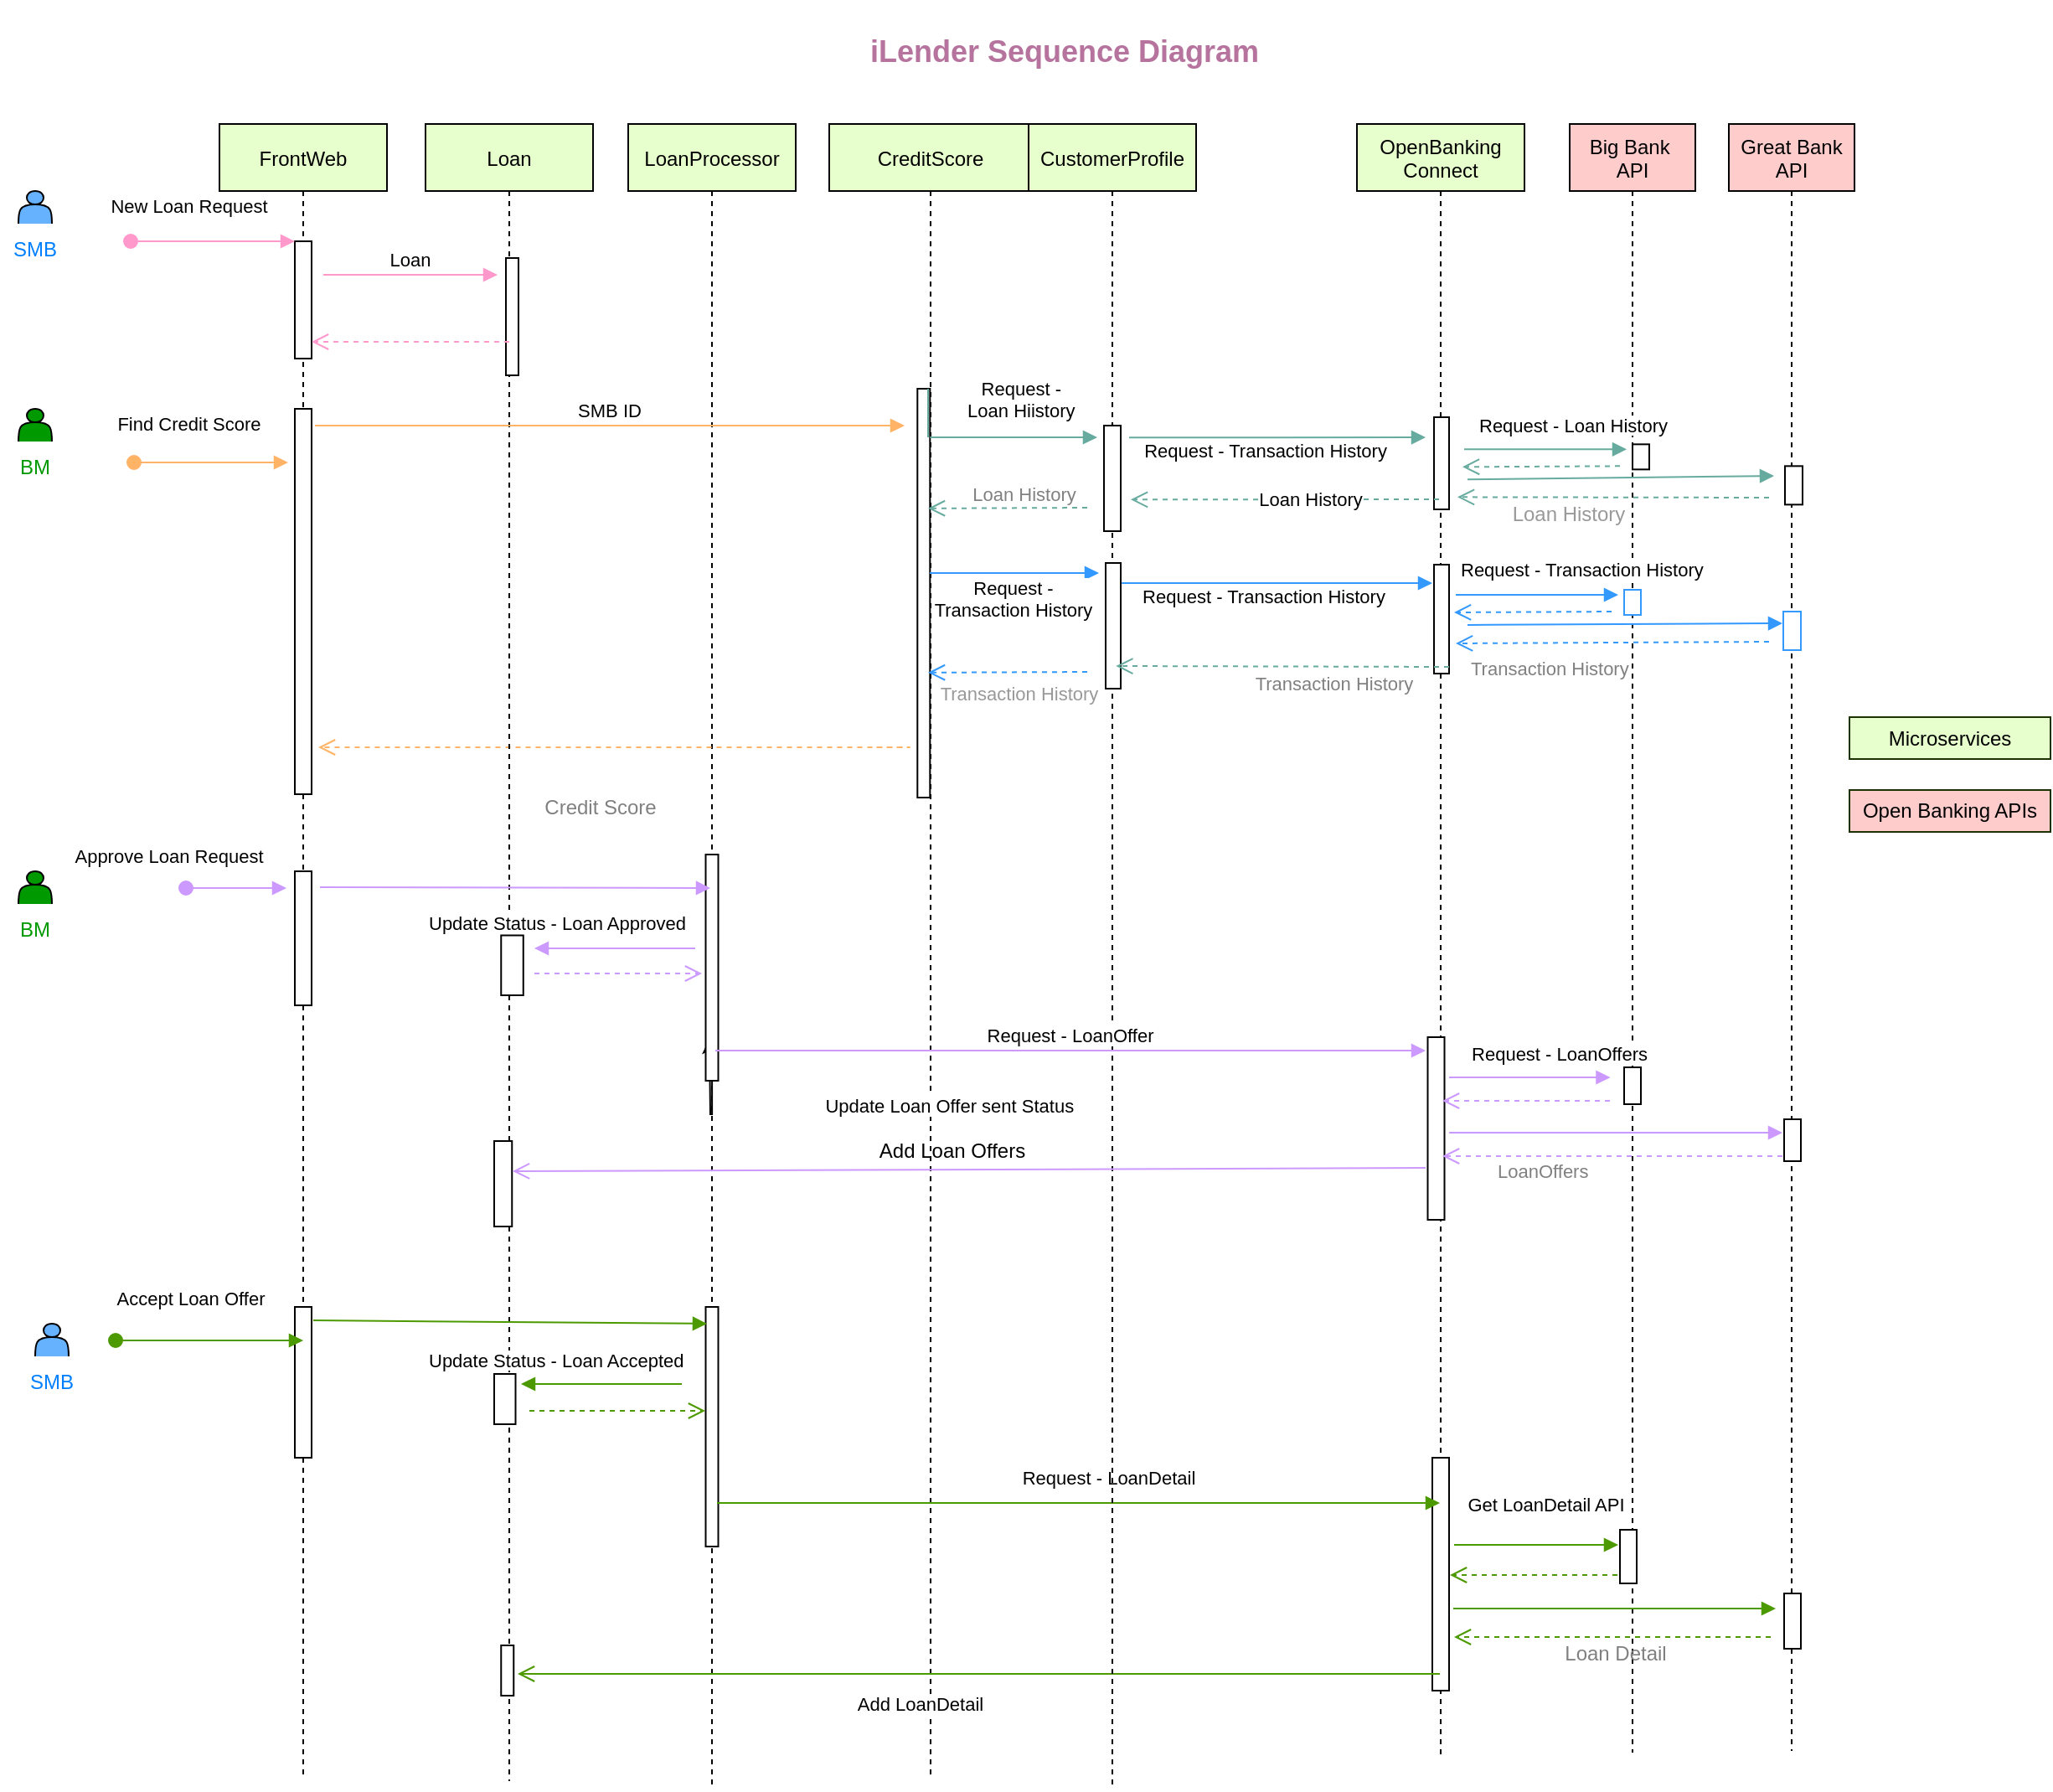 <mxfile version="16.6.2" type="device"><diagram id="kgpKYQtTHZ0yAKxKKP6v" name="Page-1"><mxGraphModel dx="1090" dy="481" grid="0" gridSize="10" guides="1" tooltips="1" connect="1" arrows="1" fold="1" page="1" pageScale="1" pageWidth="850" pageHeight="1100" math="0" shadow="0"><root><mxCell id="0"/><mxCell id="1" parent="0"/><mxCell id="3nuBFxr9cyL0pnOWT2aG-1" value="FrontWeb" style="shape=umlLifeline;perimeter=lifelinePerimeter;container=1;collapsible=0;recursiveResize=0;rounded=0;shadow=0;strokeWidth=1;fillColor=#E6FFCC;" parent="1" vertex="1"><mxGeometry x="180" y="80" width="100" height="985" as="geometry"/></mxCell><mxCell id="3nuBFxr9cyL0pnOWT2aG-2" value="" style="points=[];perimeter=orthogonalPerimeter;rounded=0;shadow=0;strokeWidth=1;" parent="3nuBFxr9cyL0pnOWT2aG-1" vertex="1"><mxGeometry x="45" y="70" width="10" height="70" as="geometry"/></mxCell><mxCell id="3nuBFxr9cyL0pnOWT2aG-3" value="New Loan Request" style="verticalAlign=bottom;startArrow=oval;endArrow=block;startSize=8;shadow=0;strokeWidth=1;fillColor=#0066CC;strokeColor=#FF99CC;" parent="3nuBFxr9cyL0pnOWT2aG-1" target="3nuBFxr9cyL0pnOWT2aG-2" edge="1"><mxGeometry x="-0.286" y="12" relative="1" as="geometry"><mxPoint x="-53" y="70" as="sourcePoint"/><Array as="points"><mxPoint x="-23" y="70"/><mxPoint x="7" y="70"/><mxPoint x="20" y="70"/></Array><mxPoint as="offset"/></mxGeometry></mxCell><mxCell id="T3otKtW2NqwOWXH_NDB9-22" value="" style="points=[];perimeter=orthogonalPerimeter;rounded=0;shadow=0;strokeWidth=1;" parent="3nuBFxr9cyL0pnOWT2aG-1" vertex="1"><mxGeometry x="45" y="170" width="10" height="230" as="geometry"/></mxCell><mxCell id="T3otKtW2NqwOWXH_NDB9-32" value="" style="points=[];perimeter=orthogonalPerimeter;rounded=0;shadow=0;strokeWidth=1;" parent="3nuBFxr9cyL0pnOWT2aG-1" vertex="1"><mxGeometry x="45" y="446" width="10" height="80" as="geometry"/></mxCell><mxCell id="T3otKtW2NqwOWXH_NDB9-52" value="" style="points=[];perimeter=orthogonalPerimeter;rounded=0;shadow=0;strokeWidth=1;" parent="3nuBFxr9cyL0pnOWT2aG-1" vertex="1"><mxGeometry x="45" y="706" width="10" height="90" as="geometry"/></mxCell><mxCell id="T3otKtW2NqwOWXH_NDB9-3" value="LoanProcessor" style="shape=umlLifeline;perimeter=lifelinePerimeter;container=1;collapsible=0;recursiveResize=0;rounded=0;shadow=0;strokeWidth=1;fillColor=#E6FFCC;" parent="1" vertex="1"><mxGeometry x="424" y="80" width="100" height="992" as="geometry"/></mxCell><mxCell id="T3otKtW2NqwOWXH_NDB9-55" style="edgeStyle=orthogonalEdgeStyle;rounded=0;orthogonalLoop=1;jettySize=auto;html=1;" parent="T3otKtW2NqwOWXH_NDB9-3" source="T3otKtW2NqwOWXH_NDB9-34" edge="1"><mxGeometry relative="1" as="geometry"><mxPoint x="48.5" y="546" as="targetPoint"/></mxGeometry></mxCell><mxCell id="T3otKtW2NqwOWXH_NDB9-34" value="" style="points=[];perimeter=orthogonalPerimeter;rounded=0;shadow=0;strokeWidth=1;" parent="T3otKtW2NqwOWXH_NDB9-3" vertex="1"><mxGeometry x="46.25" y="436" width="7.5" height="135" as="geometry"/></mxCell><mxCell id="T3otKtW2NqwOWXH_NDB9-54" value="" style="points=[];perimeter=orthogonalPerimeter;rounded=0;shadow=0;strokeWidth=1;" parent="T3otKtW2NqwOWXH_NDB9-3" vertex="1"><mxGeometry x="46.25" y="706" width="7.5" height="143" as="geometry"/></mxCell><mxCell id="T3otKtW2NqwOWXH_NDB9-109" value="" style="verticalAlign=bottom;endArrow=open;dashed=1;endSize=8;shadow=0;strokeWidth=1;fillColor=#E5CCFF;strokeColor=#FFB366;" parent="T3otKtW2NqwOWXH_NDB9-3" edge="1"><mxGeometry x="-0.029" y="18" relative="1" as="geometry"><mxPoint x="-185" y="372" as="targetPoint"/><mxPoint x="148.25" y="372" as="sourcePoint"/><Array as="points"><mxPoint x="173" y="372"/><mxPoint x="-155" y="372"/></Array><mxPoint as="offset"/></mxGeometry></mxCell><mxCell id="T3otKtW2NqwOWXH_NDB9-5" value="Loan" style="shape=umlLifeline;perimeter=lifelinePerimeter;container=1;collapsible=0;recursiveResize=0;rounded=0;shadow=0;strokeWidth=1;fillColor=#E6FFCC;" parent="1" vertex="1"><mxGeometry x="303" y="80" width="100" height="989" as="geometry"/></mxCell><mxCell id="T3otKtW2NqwOWXH_NDB9-16" value="" style="points=[];perimeter=orthogonalPerimeter;rounded=0;shadow=0;strokeWidth=1;" parent="T3otKtW2NqwOWXH_NDB9-5" vertex="1"><mxGeometry x="48" y="80" width="7.5" height="70" as="geometry"/></mxCell><mxCell id="T3otKtW2NqwOWXH_NDB9-47" value="" style="points=[];perimeter=orthogonalPerimeter;rounded=0;shadow=0;strokeWidth=1;" parent="T3otKtW2NqwOWXH_NDB9-5" vertex="1"><mxGeometry x="41" y="607" width="10.63" height="51" as="geometry"/></mxCell><mxCell id="T3otKtW2NqwOWXH_NDB9-35" value="" style="points=[];perimeter=orthogonalPerimeter;rounded=0;shadow=0;strokeWidth=1;direction=south;" parent="T3otKtW2NqwOWXH_NDB9-5" vertex="1"><mxGeometry x="45.13" y="484.25" width="13.25" height="35.75" as="geometry"/></mxCell><mxCell id="T3otKtW2NqwOWXH_NDB9-53" value="" style="points=[];perimeter=orthogonalPerimeter;rounded=0;shadow=0;strokeWidth=1;" parent="T3otKtW2NqwOWXH_NDB9-5" vertex="1"><mxGeometry x="41" y="746" width="12.75" height="30" as="geometry"/></mxCell><mxCell id="T3otKtW2NqwOWXH_NDB9-63" value="" style="points=[];perimeter=orthogonalPerimeter;rounded=0;shadow=0;strokeWidth=1;" parent="T3otKtW2NqwOWXH_NDB9-5" vertex="1"><mxGeometry x="45.13" y="908" width="7.5" height="30" as="geometry"/></mxCell><mxCell id="T3otKtW2NqwOWXH_NDB9-7" value="CreditScore" style="shape=umlLifeline;perimeter=lifelinePerimeter;container=1;collapsible=0;recursiveResize=0;rounded=0;shadow=0;strokeWidth=1;fillColor=#E6FFCC;" parent="1" vertex="1"><mxGeometry x="544" y="80" width="121" height="987" as="geometry"/></mxCell><mxCell id="1XPiyWAF5Pf4iCPi7Fqy-4" value="Add Loan Offers" style="text;html=1;align=center;verticalAlign=middle;resizable=0;points=[];autosize=1;strokeColor=none;fillColor=none;" vertex="1" parent="T3otKtW2NqwOWXH_NDB9-7"><mxGeometry x="24" y="604" width="97" height="18" as="geometry"/></mxCell><mxCell id="T3otKtW2NqwOWXH_NDB9-28" value="" style="points=[];perimeter=orthogonalPerimeter;rounded=0;shadow=0;strokeWidth=1;" parent="T3otKtW2NqwOWXH_NDB9-7" vertex="1"><mxGeometry x="52.65" y="158" width="7.5" height="244" as="geometry"/></mxCell><mxCell id="T3otKtW2NqwOWXH_NDB9-11" value="OpenBanking&#10;Connect" style="shape=umlLifeline;perimeter=lifelinePerimeter;container=1;collapsible=0;recursiveResize=0;rounded=0;shadow=0;strokeWidth=1;fillColor=#E6FFCC;" parent="1" vertex="1"><mxGeometry x="859" y="80" width="100" height="976" as="geometry"/></mxCell><mxCell id="T3otKtW2NqwOWXH_NDB9-41" value="" style="points=[];perimeter=orthogonalPerimeter;rounded=0;shadow=0;strokeWidth=1;" parent="T3otKtW2NqwOWXH_NDB9-11" vertex="1"><mxGeometry x="42.25" y="545" width="10" height="109" as="geometry"/></mxCell><mxCell id="T3otKtW2NqwOWXH_NDB9-60" value="" style="points=[];perimeter=orthogonalPerimeter;rounded=0;shadow=0;strokeWidth=1;" parent="T3otKtW2NqwOWXH_NDB9-11" vertex="1"><mxGeometry x="45" y="796" width="10" height="139" as="geometry"/></mxCell><mxCell id="T3otKtW2NqwOWXH_NDB9-87" value="" style="points=[];perimeter=orthogonalPerimeter;rounded=0;shadow=0;strokeWidth=1;" parent="T3otKtW2NqwOWXH_NDB9-11" vertex="1"><mxGeometry x="46" y="263" width="9" height="65" as="geometry"/></mxCell><mxCell id="U35iJO1H0axmPBtc22AS-1" value="" style="points=[];perimeter=orthogonalPerimeter;rounded=0;shadow=0;strokeWidth=1;" parent="T3otKtW2NqwOWXH_NDB9-11" vertex="1"><mxGeometry x="46" y="175.0" width="9" height="55" as="geometry"/></mxCell><mxCell id="T3otKtW2NqwOWXH_NDB9-18" value="" style="verticalAlign=bottom;endArrow=open;dashed=1;endSize=8;shadow=0;strokeWidth=1;exitX=0.267;exitY=0.714;exitDx=0;exitDy=0;exitPerimeter=0;strokeColor=#FF99CC;" parent="1" source="T3otKtW2NqwOWXH_NDB9-16" edge="1"><mxGeometry relative="1" as="geometry"><mxPoint x="235" y="210.01" as="targetPoint"/><mxPoint x="560" y="210" as="sourcePoint"/><Array as="points"><mxPoint x="235" y="210.01"/></Array></mxGeometry></mxCell><mxCell id="T3otKtW2NqwOWXH_NDB9-21" value="Find Credit Score" style="verticalAlign=bottom;startArrow=oval;endArrow=block;startSize=8;shadow=0;strokeWidth=1;fillColor=#B266FF;strokeColor=#FFB366;" parent="1" edge="1"><mxGeometry x="-0.283" y="14" relative="1" as="geometry"><mxPoint x="129" y="282" as="sourcePoint"/><mxPoint x="221" y="282" as="targetPoint"/><mxPoint as="offset"/></mxGeometry></mxCell><mxCell id="T3otKtW2NqwOWXH_NDB9-23" value="SMB ID" style="verticalAlign=bottom;endArrow=block;shadow=0;strokeWidth=1;fillColor=#B266FF;strokeColor=#FFB366;" parent="1" edge="1"><mxGeometry relative="1" as="geometry"><mxPoint x="237" y="260" as="sourcePoint"/><mxPoint x="589" y="260" as="targetPoint"/></mxGeometry></mxCell><mxCell id="T3otKtW2NqwOWXH_NDB9-31" value="Approve Loan Request" style="verticalAlign=bottom;startArrow=oval;endArrow=block;startSize=8;shadow=0;strokeWidth=1;strokeColor=#CC99FF;" parent="1" edge="1"><mxGeometry x="-1" y="14" relative="1" as="geometry"><mxPoint x="160" y="536" as="sourcePoint"/><mxPoint x="220" y="536" as="targetPoint"/><mxPoint x="-10" y="4" as="offset"/></mxGeometry></mxCell><mxCell id="T3otKtW2NqwOWXH_NDB9-33" value="" style="verticalAlign=bottom;endArrow=block;shadow=0;strokeWidth=1;strokeColor=#CC99FF;" parent="1" edge="1"><mxGeometry relative="1" as="geometry"><mxPoint x="240" y="535.5" as="sourcePoint"/><mxPoint x="473" y="536" as="targetPoint"/></mxGeometry></mxCell><mxCell id="T3otKtW2NqwOWXH_NDB9-36" value="" style="verticalAlign=bottom;endArrow=open;dashed=1;endSize=8;shadow=0;strokeWidth=1;strokeColor=#CC99FF;" parent="1" edge="1"><mxGeometry x="1" y="-242" relative="1" as="geometry"><mxPoint x="468" y="587" as="targetPoint"/><mxPoint x="368" y="587" as="sourcePoint"/><Array as="points"/><mxPoint x="-242" y="234" as="offset"/></mxGeometry></mxCell><mxCell id="T3otKtW2NqwOWXH_NDB9-43" value="Big Bank &#10;API" style="shape=umlLifeline;perimeter=lifelinePerimeter;container=1;collapsible=0;recursiveResize=0;rounded=0;shadow=0;strokeWidth=1;fillColor=#FFCCCC;" parent="1" vertex="1"><mxGeometry x="986" y="80" width="75" height="972" as="geometry"/></mxCell><mxCell id="T3otKtW2NqwOWXH_NDB9-44" value="" style="points=[];perimeter=orthogonalPerimeter;rounded=0;shadow=0;strokeWidth=1;" parent="T3otKtW2NqwOWXH_NDB9-43" vertex="1"><mxGeometry x="32.5" y="563" width="10" height="22" as="geometry"/></mxCell><mxCell id="T3otKtW2NqwOWXH_NDB9-95" value="" style="points=[];perimeter=orthogonalPerimeter;rounded=0;shadow=0;strokeWidth=1;strokeColor=#3399FF;" parent="T3otKtW2NqwOWXH_NDB9-43" vertex="1"><mxGeometry x="32.5" y="278" width="10" height="15" as="geometry"/></mxCell><mxCell id="T3otKtW2NqwOWXH_NDB9-67" value="" style="points=[];perimeter=orthogonalPerimeter;rounded=0;shadow=0;strokeWidth=1;" parent="T3otKtW2NqwOWXH_NDB9-43" vertex="1"><mxGeometry x="30" y="839" width="10" height="32" as="geometry"/></mxCell><mxCell id="T3otKtW2NqwOWXH_NDB9-45" value="Request - LoanOffers" style="verticalAlign=bottom;endArrow=block;shadow=0;strokeWidth=1;strokeColor=#CC99FF;" parent="1" edge="1"><mxGeometry x="0.371" y="5" relative="1" as="geometry"><mxPoint x="914" y="649" as="sourcePoint"/><mxPoint x="1010.25" y="649" as="targetPoint"/><Array as="points"/><mxPoint as="offset"/></mxGeometry></mxCell><mxCell id="T3otKtW2NqwOWXH_NDB9-46" value="" style="verticalAlign=bottom;endArrow=open;dashed=1;endSize=8;shadow=0;strokeWidth=1;strokeColor=#CC99FF;" parent="1" edge="1"><mxGeometry x="-0.02" y="24" relative="1" as="geometry"><mxPoint x="910" y="663" as="targetPoint"/><mxPoint x="1010" y="663" as="sourcePoint"/><Array as="points"/><mxPoint x="-1" as="offset"/></mxGeometry></mxCell><mxCell id="T3otKtW2NqwOWXH_NDB9-51" value="Accept Loan Offer" style="verticalAlign=bottom;startArrow=oval;endArrow=block;startSize=8;shadow=0;strokeWidth=1;strokeColor=#4D9900;" parent="1" edge="1"><mxGeometry x="-0.196" y="16" relative="1" as="geometry"><mxPoint x="118" y="806" as="sourcePoint"/><mxPoint x="230" y="806" as="targetPoint"/><mxPoint as="offset"/></mxGeometry></mxCell><mxCell id="T3otKtW2NqwOWXH_NDB9-57" value="" style="verticalAlign=bottom;endArrow=block;shadow=0;strokeWidth=1;exitX=1.1;exitY=0.089;exitDx=0;exitDy=0;exitPerimeter=0;strokeColor=#4D9900;" parent="1" source="T3otKtW2NqwOWXH_NDB9-52" edge="1"><mxGeometry relative="1" as="geometry"><mxPoint x="232" y="801" as="sourcePoint"/><mxPoint x="471" y="796" as="targetPoint"/></mxGeometry></mxCell><mxCell id="T3otKtW2NqwOWXH_NDB9-58" value="Request - LoanDetail" style="verticalAlign=bottom;endArrow=block;shadow=0;strokeWidth=1;strokeColor=#4D9900;" parent="1" target="T3otKtW2NqwOWXH_NDB9-11" edge="1"><mxGeometry x="0.085" y="6" relative="1" as="geometry"><mxPoint x="477" y="903" as="sourcePoint"/><mxPoint x="868" y="900" as="targetPoint"/><mxPoint as="offset"/></mxGeometry></mxCell><mxCell id="T3otKtW2NqwOWXH_NDB9-64" value="Add LoanDetail" style="verticalAlign=bottom;endArrow=open;endSize=8;shadow=0;strokeWidth=1;fillColor=#FFFF33;strokeColor=#4D9900;" parent="1" edge="1" source="T3otKtW2NqwOWXH_NDB9-11"><mxGeometry x="0.127" y="27" relative="1" as="geometry"><mxPoint x="358" y="1005" as="targetPoint"/><mxPoint x="861" y="1005" as="sourcePoint"/><Array as="points"/><mxPoint as="offset"/></mxGeometry></mxCell><mxCell id="T3otKtW2NqwOWXH_NDB9-73" value="" style="shape=actor;whiteSpace=wrap;html=1;fillColor=#66B2FF;" parent="1" vertex="1"><mxGeometry x="70" y="796" width="20" height="20" as="geometry"/></mxCell><mxCell id="T3otKtW2NqwOWXH_NDB9-74" value="&lt;font color=&quot;#007fff&quot;&gt;SMB&lt;/font&gt;" style="text;html=1;strokeColor=#FFFFFF;fillColor=none;align=center;verticalAlign=middle;whiteSpace=wrap;rounded=0;" parent="1" vertex="1"><mxGeometry x="60" y="816" width="40" height="30" as="geometry"/></mxCell><mxCell id="T3otKtW2NqwOWXH_NDB9-75" value="" style="shape=actor;whiteSpace=wrap;html=1;fillColor=#009900;" parent="1" vertex="1"><mxGeometry x="60" y="526" width="20" height="20" as="geometry"/></mxCell><mxCell id="T3otKtW2NqwOWXH_NDB9-76" value="&lt;font color=&quot;#009900&quot;&gt;BM&lt;/font&gt;" style="text;html=1;strokeColor=#FFFFFF;fillColor=none;align=center;verticalAlign=middle;whiteSpace=wrap;rounded=0;" parent="1" vertex="1"><mxGeometry x="50" y="546" width="40" height="30" as="geometry"/></mxCell><mxCell id="T3otKtW2NqwOWXH_NDB9-78" value="" style="shape=actor;whiteSpace=wrap;html=1;fillColor=#009900;" parent="1" vertex="1"><mxGeometry x="60" y="250" width="20" height="20" as="geometry"/></mxCell><mxCell id="T3otKtW2NqwOWXH_NDB9-79" value="&lt;font color=&quot;#009900&quot;&gt;BM&lt;/font&gt;" style="text;html=1;strokeColor=#FFFFFF;fillColor=none;align=center;verticalAlign=middle;whiteSpace=wrap;rounded=0;" parent="1" vertex="1"><mxGeometry x="50" y="270" width="40" height="30" as="geometry"/></mxCell><mxCell id="T3otKtW2NqwOWXH_NDB9-82" value="" style="shape=actor;whiteSpace=wrap;html=1;fillColor=#66B2FF;" parent="1" vertex="1"><mxGeometry x="60" y="120" width="20" height="20" as="geometry"/></mxCell><mxCell id="T3otKtW2NqwOWXH_NDB9-83" value="&lt;font color=&quot;#007fff&quot;&gt;SMB&lt;/font&gt;" style="text;html=1;strokeColor=#FFFFFF;fillColor=none;align=center;verticalAlign=middle;whiteSpace=wrap;rounded=0;" parent="1" vertex="1"><mxGeometry x="50" y="140" width="40" height="30" as="geometry"/></mxCell><mxCell id="T3otKtW2NqwOWXH_NDB9-88" value="Request - Transaction History" style="verticalAlign=bottom;endArrow=block;shadow=0;strokeWidth=1;fillColor=#B266FF;strokeColor=#3399FF;" parent="1" source="BMpPBY0TSr9s0MKYOatq-1" edge="1"><mxGeometry x="-0.082" y="-17" relative="1" as="geometry"><mxPoint x="718" y="354" as="sourcePoint"/><mxPoint x="904" y="354" as="targetPoint"/><Array as="points"><mxPoint x="810" y="354"/></Array><mxPoint as="offset"/></mxGeometry></mxCell><mxCell id="T3otKtW2NqwOWXH_NDB9-97" value="" style="verticalAlign=bottom;endArrow=block;shadow=0;strokeWidth=1;fillColor=#B266FF;strokeColor=#3399FF;" parent="1" edge="1"><mxGeometry x="1" y="233" relative="1" as="geometry"><mxPoint x="918" y="361" as="sourcePoint"/><mxPoint x="1015" y="361" as="targetPoint"/><Array as="points"/><mxPoint x="229" y="191" as="offset"/></mxGeometry></mxCell><mxCell id="T3otKtW2NqwOWXH_NDB9-99" value="" style="verticalAlign=bottom;endArrow=open;dashed=1;endSize=8;shadow=0;strokeWidth=1;fillColor=#B266FF;strokeColor=#3399FF;" parent="1" edge="1"><mxGeometry relative="1" as="geometry"><mxPoint x="917" y="371.5" as="targetPoint"/><mxPoint x="1011" y="371" as="sourcePoint"/><Array as="points"/></mxGeometry></mxCell><mxCell id="T3otKtW2NqwOWXH_NDB9-101" value="&lt;font color=&quot;#808080&quot;&gt;Transaction History&lt;/font&gt;" style="edgeLabel;html=1;align=center;verticalAlign=middle;resizable=0;points=[];" parent="1" vertex="1" connectable="0"><mxGeometry x="650.001" y="414.996" as="geometry"><mxPoint x="195" y="-1" as="offset"/></mxGeometry></mxCell><mxCell id="T3otKtW2NqwOWXH_NDB9-102" value="&lt;b&gt;&lt;font style=&quot;font-size: 18px&quot; color=&quot;#b5739d&quot;&gt;iLender Sequence Diagram&lt;/font&gt;&lt;/b&gt;" style="rounded=0;whiteSpace=wrap;html=1;strokeColor=#FFFFFF;fillColor=none;" parent="1" vertex="1"><mxGeometry x="424" y="7" width="521" height="60" as="geometry"/></mxCell><mxCell id="T3otKtW2NqwOWXH_NDB9-1" value="CustomerProfile" style="shape=umlLifeline;perimeter=lifelinePerimeter;container=1;collapsible=0;recursiveResize=0;rounded=0;shadow=0;strokeWidth=1;fillColor=#E6FFCC;" parent="1" vertex="1"><mxGeometry x="663" y="80" width="100" height="994" as="geometry"/></mxCell><mxCell id="T3otKtW2NqwOWXH_NDB9-107" value="" style="points=[];perimeter=orthogonalPerimeter;rounded=0;shadow=0;strokeWidth=1;" parent="T3otKtW2NqwOWXH_NDB9-1" vertex="1"><mxGeometry x="45" y="180" width="10" height="63" as="geometry"/></mxCell><mxCell id="BMpPBY0TSr9s0MKYOatq-1" value="" style="points=[];perimeter=orthogonalPerimeter;rounded=0;shadow=0;strokeWidth=1;" parent="T3otKtW2NqwOWXH_NDB9-1" vertex="1"><mxGeometry x="46" y="262" width="9" height="75" as="geometry"/></mxCell><mxCell id="T3otKtW2NqwOWXH_NDB9-105" value="Request - &#10;Loan Hiistory" style="verticalAlign=bottom;endArrow=block;shadow=0;strokeWidth=1;fillColor=#B266FF;strokeColor=#67AB9F;startArrow=none;" parent="1" edge="1" source="T3otKtW2NqwOWXH_NDB9-28"><mxGeometry x="0.109" y="7" relative="1" as="geometry"><mxPoint x="603" y="267" as="sourcePoint"/><mxPoint x="704" y="267" as="targetPoint"/><Array as="points"/><mxPoint x="-1" as="offset"/></mxGeometry></mxCell><mxCell id="T3otKtW2NqwOWXH_NDB9-106" value="" style="verticalAlign=bottom;endArrow=open;dashed=1;endSize=8;shadow=0;strokeWidth=1;fillColor=#B266FF;strokeColor=#67AB9F;" parent="1" edge="1"><mxGeometry relative="1" as="geometry"><mxPoint x="603" y="309.42" as="targetPoint"/><mxPoint x="698" y="309" as="sourcePoint"/><Array as="points"/></mxGeometry></mxCell><mxCell id="T3otKtW2NqwOWXH_NDB9-108" value="&lt;font color=&quot;#808080&quot;&gt;Loan History&lt;/font&gt;" style="edgeLabel;html=1;align=center;verticalAlign=middle;resizable=0;points=[];" parent="1" vertex="1" connectable="0"><mxGeometry x="656.001" y="317.996" as="geometry"><mxPoint x="4" y="-17" as="offset"/></mxGeometry></mxCell><mxCell id="T3otKtW2NqwOWXH_NDB9-110" value="" style="verticalAlign=bottom;endArrow=block;shadow=0;strokeWidth=1;strokeColor=#CC99FF;" parent="1" edge="1"><mxGeometry x="-0.089" y="-11" relative="1" as="geometry"><mxPoint x="464" y="572" as="sourcePoint"/><mxPoint x="368" y="572" as="targetPoint"/><Array as="points"/><mxPoint x="1" as="offset"/></mxGeometry></mxCell><mxCell id="T3otKtW2NqwOWXH_NDB9-111" value="&lt;meta charset=&quot;utf-8&quot;&gt;&lt;span style=&quot;color: rgb(0, 0, 0); font-family: helvetica; font-size: 11px; font-style: normal; font-weight: 400; letter-spacing: normal; text-align: center; text-indent: 0px; text-transform: none; word-spacing: 0px; background-color: rgb(255, 255, 255); display: inline; float: none;&quot;&gt;Update Status - Loan Approved&lt;/span&gt;" style="text;whiteSpace=wrap;html=1;" parent="1" vertex="1"><mxGeometry x="302.997" y="543.003" width="174" height="28" as="geometry"/></mxCell><mxCell id="T3otKtW2NqwOWXH_NDB9-118" value="" style="verticalAlign=bottom;endArrow=block;shadow=0;strokeWidth=1;strokeColor=#4D9900;" parent="1" edge="1"><mxGeometry x="-0.089" y="-11" relative="1" as="geometry"><mxPoint x="456" y="832" as="sourcePoint"/><mxPoint x="360" y="832" as="targetPoint"/><Array as="points"/><mxPoint x="1" as="offset"/></mxGeometry></mxCell><mxCell id="T3otKtW2NqwOWXH_NDB9-119" value="&lt;span style=&quot;color: rgb(0 , 0 , 0) ; font-family: &amp;#34;helvetica&amp;#34; ; font-size: 11px ; font-style: normal ; font-weight: 400 ; letter-spacing: normal ; text-align: center ; text-indent: 0px ; text-transform: none ; word-spacing: 0px ; background-color: rgb(255 , 255 , 255) ; display: inline ; float: none&quot;&gt;Update Status - Loan Accepted&lt;/span&gt;" style="text;whiteSpace=wrap;html=1;" parent="1" vertex="1"><mxGeometry x="302.997" y="804.003" width="174" height="28" as="geometry"/></mxCell><mxCell id="T3otKtW2NqwOWXH_NDB9-125" value="Loan" style="verticalAlign=bottom;endArrow=block;shadow=0;strokeWidth=1;fillColor=#B266FF;strokeColor=#FF99CC;" parent="1" edge="1"><mxGeometry relative="1" as="geometry"><mxPoint x="242.0" y="170" as="sourcePoint"/><mxPoint x="346" y="170" as="targetPoint"/></mxGeometry></mxCell><mxCell id="T3otKtW2NqwOWXH_NDB9-126" value="Microservices" style="rounded=0;whiteSpace=wrap;html=1;strokeColor=#1A3300;fillColor=#E6FFCC;shadow=0;" parent="1" vertex="1"><mxGeometry x="1153" y="434" width="120" height="25" as="geometry"/></mxCell><mxCell id="T3otKtW2NqwOWXH_NDB9-127" value="Great Bank&#10;API" style="shape=umlLifeline;perimeter=lifelinePerimeter;container=1;collapsible=0;recursiveResize=0;rounded=0;shadow=0;strokeWidth=1;fillColor=#FFCCCC;" parent="1" vertex="1"><mxGeometry x="1081" y="80" width="75" height="971" as="geometry"/></mxCell><mxCell id="T3otKtW2NqwOWXH_NDB9-128" value="" style="points=[];perimeter=orthogonalPerimeter;rounded=0;shadow=0;strokeWidth=1;" parent="T3otKtW2NqwOWXH_NDB9-127" vertex="1"><mxGeometry x="33" y="594" width="10" height="25" as="geometry"/></mxCell><mxCell id="T3otKtW2NqwOWXH_NDB9-129" value="" style="points=[];perimeter=orthogonalPerimeter;rounded=0;shadow=0;strokeWidth=1;strokeColor=#3399FF;" parent="T3otKtW2NqwOWXH_NDB9-127" vertex="1"><mxGeometry x="32.5" y="291" width="10.5" height="23" as="geometry"/></mxCell><mxCell id="T3otKtW2NqwOWXH_NDB9-130" value="" style="points=[];perimeter=orthogonalPerimeter;rounded=0;shadow=0;strokeWidth=1;" parent="T3otKtW2NqwOWXH_NDB9-127" vertex="1"><mxGeometry x="33" y="877" width="10" height="33" as="geometry"/></mxCell><mxCell id="T3otKtW2NqwOWXH_NDB9-137" value="" style="verticalAlign=bottom;endArrow=open;dashed=1;endSize=8;shadow=0;strokeWidth=1;fillColor=#B266FF;strokeColor=#3399FF;" parent="1" edge="1"><mxGeometry relative="1" as="geometry"><mxPoint x="918" y="390" as="targetPoint"/><mxPoint x="1105" y="389" as="sourcePoint"/><Array as="points"/></mxGeometry></mxCell><mxCell id="T3otKtW2NqwOWXH_NDB9-138" value="&lt;span style=&quot;color: rgb(0 , 0 , 0) ; font-family: &amp;#34;helvetica&amp;#34; ; font-size: 11px ; font-style: normal ; font-weight: 400 ; letter-spacing: normal ; text-align: center ; text-indent: 0px ; text-transform: none ; word-spacing: 0px ; background-color: rgb(255 , 255 , 255) ; display: inline ; float: none&quot;&gt;Request - Transaction History&lt;/span&gt;" style="text;whiteSpace=wrap;html=1;" parent="1" vertex="1"><mxGeometry x="919" y="332" width="151" height="28" as="geometry"/></mxCell><mxCell id="T3otKtW2NqwOWXH_NDB9-141" value="" style="verticalAlign=bottom;endArrow=block;shadow=0;strokeWidth=1;strokeColor=#CC99FF;" parent="1" edge="1"><mxGeometry x="0.268" y="8" relative="1" as="geometry"><mxPoint x="914" y="682" as="sourcePoint"/><mxPoint x="1113" y="682" as="targetPoint"/><Array as="points"/><mxPoint x="-1" as="offset"/></mxGeometry></mxCell><mxCell id="T3otKtW2NqwOWXH_NDB9-142" value="" style="verticalAlign=bottom;endArrow=open;dashed=1;endSize=8;shadow=0;strokeWidth=1;strokeColor=#CC99FF;" parent="1" edge="1"><mxGeometry x="-0.02" y="24" relative="1" as="geometry"><mxPoint x="910" y="696" as="targetPoint"/><mxPoint x="1113" y="696" as="sourcePoint"/><Array as="points"/><mxPoint x="-1" as="offset"/></mxGeometry></mxCell><mxCell id="T3otKtW2NqwOWXH_NDB9-140" value="&lt;span style=&quot;font-family: &amp;#34;helvetica&amp;#34; ; font-size: 11px ; font-style: normal ; font-weight: 400 ; letter-spacing: normal ; text-align: center ; text-indent: 0px ; text-transform: none ; word-spacing: 0px ; background-color: rgb(255 , 255 , 255) ; display: inline ; float: none&quot;&gt;&lt;font color=&quot;#808080&quot;&gt;LoanOffers&lt;/font&gt;&lt;/span&gt;" style="text;whiteSpace=wrap;html=1;" parent="1" vertex="1"><mxGeometry x="940.5" y="691" width="74" height="16" as="geometry"/></mxCell><mxCell id="T3otKtW2NqwOWXH_NDB9-147" value="Open Banking APIs" style="rounded=0;whiteSpace=wrap;html=1;strokeColor=#1A3300;fillColor=#FFCCCC;shadow=0;" parent="1" vertex="1"><mxGeometry x="1153" y="477.5" width="120" height="25" as="geometry"/></mxCell><mxCell id="T3otKtW2NqwOWXH_NDB9-148" value="Get LoanDetail API" style="verticalAlign=bottom;endArrow=block;shadow=0;strokeWidth=1;strokeColor=#4D9900;" parent="1" edge="1"><mxGeometry x="0.122" y="15" relative="1" as="geometry"><mxPoint x="917" y="928" as="sourcePoint"/><mxPoint x="1015" y="928" as="targetPoint"/><Array as="points"/><mxPoint as="offset"/></mxGeometry></mxCell><mxCell id="T3otKtW2NqwOWXH_NDB9-149" value="" style="verticalAlign=bottom;endArrow=open;dashed=1;endSize=8;shadow=0;strokeWidth=1;strokeColor=#4D9900;" parent="1" edge="1"><mxGeometry x="-0.048" y="42" relative="1" as="geometry"><mxPoint x="917.0" y="983" as="targetPoint"/><mxPoint x="1106" y="983" as="sourcePoint"/><Array as="points"/><mxPoint as="offset"/></mxGeometry></mxCell><mxCell id="T3otKtW2NqwOWXH_NDB9-151" value="" style="verticalAlign=bottom;endArrow=open;dashed=1;endSize=8;shadow=0;strokeWidth=1;strokeColor=#4D9900;" parent="1" edge="1"><mxGeometry x="-0.04" y="25" relative="1" as="geometry"><mxPoint x="914.51" y="946" as="targetPoint"/><mxPoint x="1014.51" y="946" as="sourcePoint"/><Array as="points"/><mxPoint as="offset"/></mxGeometry></mxCell><mxCell id="T3otKtW2NqwOWXH_NDB9-154" value="" style="verticalAlign=bottom;endArrow=block;shadow=0;strokeWidth=1;strokeColor=#4D9900;" parent="1" edge="1"><mxGeometry x="0.122" y="15" relative="1" as="geometry"><mxPoint x="916.51" y="966" as="sourcePoint"/><mxPoint x="1109" y="966" as="targetPoint"/><Array as="points"/><mxPoint as="offset"/></mxGeometry></mxCell><mxCell id="T3otKtW2NqwOWXH_NDB9-171" value="Request - LoanOffer" style="verticalAlign=bottom;endArrow=block;shadow=0;strokeWidth=1;strokeColor=#CC99FF;" parent="1" edge="1"><mxGeometry relative="1" as="geometry"><mxPoint x="476" y="633" as="sourcePoint"/><mxPoint x="900" y="633" as="targetPoint"/></mxGeometry></mxCell><mxCell id="T3otKtW2NqwOWXH_NDB9-183" value="" style="verticalAlign=bottom;endArrow=open;dashed=1;endSize=8;shadow=0;strokeWidth=1;strokeColor=#4D9900;" parent="1" edge="1"><mxGeometry x="-0.04" y="25" relative="1" as="geometry"><mxPoint x="470" y="848" as="targetPoint"/><mxPoint x="365" y="848" as="sourcePoint"/><Array as="points"/><mxPoint as="offset"/></mxGeometry></mxCell><mxCell id="T3otKtW2NqwOWXH_NDB9-139" value="&lt;span style=&quot;font-family: &amp;#34;helvetica&amp;#34; ; font-size: 11px ; font-style: normal ; font-weight: 400 ; letter-spacing: normal ; text-align: center ; text-indent: 0px ; text-transform: none ; word-spacing: 0px ; background-color: rgb(255 , 255 , 255) ; display: inline ; float: none&quot;&gt;&lt;font color=&quot;#808080&quot;&gt;Transaction History&lt;/font&gt;&lt;/span&gt;" style="text;whiteSpace=wrap;html=1;" parent="1" vertex="1"><mxGeometry x="925" y="391" width="114" height="12.5" as="geometry"/></mxCell><mxCell id="BMpPBY0TSr9s0MKYOatq-3" value="Request - &#10;Transaction History" style="verticalAlign=bottom;endArrow=block;shadow=0;strokeWidth=1;fillColor=#B266FF;strokeColor=#3399FF;" parent="1" edge="1"><mxGeometry x="-0.01" y="-31" relative="1" as="geometry"><mxPoint x="604" y="348" as="sourcePoint"/><mxPoint x="705" y="348" as="targetPoint"/><Array as="points"/><mxPoint as="offset"/></mxGeometry></mxCell><mxCell id="BMpPBY0TSr9s0MKYOatq-4" value="" style="verticalAlign=bottom;endArrow=open;dashed=1;endSize=8;shadow=0;strokeWidth=1;fillColor=#B266FF;strokeColor=#3399FF;" parent="1" edge="1"><mxGeometry relative="1" as="geometry"><mxPoint x="603" y="407.42" as="targetPoint"/><mxPoint x="698" y="407" as="sourcePoint"/><Array as="points"/></mxGeometry></mxCell><mxCell id="BMpPBY0TSr9s0MKYOatq-5" value="&lt;font style=&quot;font-size: 11px&quot; color=&quot;#999999&quot;&gt;Transaction History&lt;/font&gt;" style="text;html=1;align=center;verticalAlign=middle;resizable=0;points=[];autosize=1;strokeColor=none;" parent="1" vertex="1"><mxGeometry x="604.15" y="410.5" width="105" height="19" as="geometry"/></mxCell><mxCell id="BMpPBY0TSr9s0MKYOatq-9" value="" style="verticalAlign=bottom;endArrow=block;shadow=0;strokeWidth=1;fillColor=#B266FF;strokeColor=#3399FF;" parent="1" edge="1"><mxGeometry x="1" y="233" relative="1" as="geometry"><mxPoint x="925" y="379" as="sourcePoint"/><mxPoint x="1113" y="378" as="targetPoint"/><Array as="points"/><mxPoint x="229" y="191" as="offset"/></mxGeometry></mxCell><mxCell id="BMpPBY0TSr9s0MKYOatq-10" value="&lt;font color=&quot;#808080&quot;&gt;Credit Score&lt;/font&gt;" style="text;html=1;align=center;verticalAlign=middle;resizable=0;points=[];autosize=1;" parent="1" vertex="1"><mxGeometry x="369" y="479" width="76" height="18" as="geometry"/></mxCell><mxCell id="BMpPBY0TSr9s0MKYOatq-12" value="&lt;font color=&quot;#808080&quot;&gt;Loan Detail&lt;/font&gt;" style="text;html=1;align=center;verticalAlign=middle;resizable=0;points=[];autosize=1;" parent="1" vertex="1"><mxGeometry x="977" y="984" width="71" height="18" as="geometry"/></mxCell><mxCell id="U35iJO1H0axmPBtc22AS-2" value="" style="verticalAlign=bottom;endArrow=open;dashed=1;endSize=8;shadow=0;strokeWidth=1;fillColor=#B266FF;strokeColor=#67AB9F;" parent="1" edge="1"><mxGeometry relative="1" as="geometry"><mxPoint x="724" y="304.17" as="targetPoint"/><mxPoint x="908" y="304" as="sourcePoint"/><Array as="points"/></mxGeometry></mxCell><mxCell id="1XPiyWAF5Pf4iCPi7Fqy-3" value="Loan History" style="edgeLabel;html=1;align=center;verticalAlign=middle;resizable=0;points=[];" vertex="1" connectable="0" parent="U35iJO1H0axmPBtc22AS-2"><mxGeometry x="-0.169" relative="1" as="geometry"><mxPoint x="-1" as="offset"/></mxGeometry></mxCell><mxCell id="U35iJO1H0axmPBtc22AS-3" value="" style="points=[];perimeter=orthogonalPerimeter;rounded=0;shadow=0;strokeWidth=1;" parent="1" vertex="1"><mxGeometry x="1023.5" y="271.17" width="10" height="15" as="geometry"/></mxCell><mxCell id="U35iJO1H0axmPBtc22AS-4" value="Request - Transaction History" style="verticalAlign=bottom;endArrow=block;shadow=0;strokeWidth=1;fillColor=#B266FF;strokeColor=#67AB9F;" parent="1" edge="1"><mxGeometry x="-0.077" y="-17" relative="1" as="geometry"><mxPoint x="723" y="267.17" as="sourcePoint"/><mxPoint x="900" y="267" as="targetPoint"/><Array as="points"/><mxPoint as="offset"/></mxGeometry></mxCell><mxCell id="U35iJO1H0axmPBtc22AS-5" value="" style="verticalAlign=bottom;endArrow=block;shadow=0;strokeWidth=1;fillColor=#B266FF;strokeColor=#67AB9F;" parent="1" edge="1"><mxGeometry x="1" y="233" relative="1" as="geometry"><mxPoint x="923" y="274.17" as="sourcePoint"/><mxPoint x="1020" y="274.17" as="targetPoint"/><Array as="points"/><mxPoint x="229" y="191" as="offset"/></mxGeometry></mxCell><mxCell id="U35iJO1H0axmPBtc22AS-6" value="" style="verticalAlign=bottom;endArrow=open;dashed=1;endSize=8;shadow=0;strokeWidth=1;fillColor=#B266FF;strokeColor=#67AB9F;" parent="1" edge="1"><mxGeometry relative="1" as="geometry"><mxPoint x="922" y="284.67" as="targetPoint"/><mxPoint x="1016" y="284.17" as="sourcePoint"/><Array as="points"/></mxGeometry></mxCell><mxCell id="U35iJO1H0axmPBtc22AS-7" value="" style="points=[];perimeter=orthogonalPerimeter;rounded=0;shadow=0;strokeWidth=1;" parent="1" vertex="1"><mxGeometry x="1114.5" y="284.17" width="10.5" height="23" as="geometry"/></mxCell><mxCell id="U35iJO1H0axmPBtc22AS-8" value="" style="verticalAlign=bottom;endArrow=open;dashed=1;endSize=8;shadow=0;strokeWidth=1;fillColor=#B266FF;strokeColor=#67AB9F;" parent="1" edge="1"><mxGeometry relative="1" as="geometry"><mxPoint x="919" y="302.67" as="targetPoint"/><mxPoint x="1105" y="303" as="sourcePoint"/><Array as="points"/></mxGeometry></mxCell><mxCell id="U35iJO1H0axmPBtc22AS-9" value="" style="verticalAlign=bottom;endArrow=block;shadow=0;strokeWidth=1;fillColor=#B266FF;strokeColor=#67AB9F;" parent="1" edge="1"><mxGeometry x="1" y="233" relative="1" as="geometry"><mxPoint x="925" y="292.17" as="sourcePoint"/><mxPoint x="1108" y="290" as="targetPoint"/><Array as="points"/><mxPoint x="229" y="191" as="offset"/></mxGeometry></mxCell><mxCell id="U35iJO1H0axmPBtc22AS-15" value="&lt;span style=&quot;color: rgb(0 , 0 , 0) ; font-family: &amp;#34;helvetica&amp;#34; ; font-size: 11px ; font-style: normal ; font-weight: 400 ; letter-spacing: normal ; text-align: center ; text-indent: 0px ; text-transform: none ; word-spacing: 0px ; background-color: rgb(255 , 255 , 255) ; display: inline ; float: none&quot;&gt;Request - Loan History&lt;/span&gt;" style="text;whiteSpace=wrap;html=1;" parent="1" vertex="1"><mxGeometry x="930" y="246" width="151" height="28" as="geometry"/></mxCell><mxCell id="U35iJO1H0axmPBtc22AS-17" value="&lt;font color=&quot;#999999&quot;&gt;Loan History&lt;/font&gt;" style="text;html=1;align=center;verticalAlign=middle;resizable=0;points=[];autosize=1;shadow=1;strokeColor=none;" parent="1" vertex="1"><mxGeometry x="946.5" y="304.17" width="77" height="18" as="geometry"/></mxCell><mxCell id="1XPiyWAF5Pf4iCPi7Fqy-2" value="" style="verticalAlign=bottom;endArrow=open;dashed=1;endSize=8;shadow=0;strokeWidth=1;fillColor=#B266FF;strokeColor=#67AB9F;" edge="1" parent="1"><mxGeometry relative="1" as="geometry"><mxPoint x="715.15" y="403.5" as="targetPoint"/><mxPoint x="914" y="404" as="sourcePoint"/><Array as="points"/></mxGeometry></mxCell><mxCell id="1XPiyWAF5Pf4iCPi7Fqy-1" value="Update Loan Offer sent Status" style="verticalAlign=bottom;endArrow=open;endSize=8;shadow=0;strokeWidth=1;strokeColor=#CC99FF;exitX=-0.125;exitY=0.716;exitDx=0;exitDy=0;exitPerimeter=0;" edge="1" parent="1" source="T3otKtW2NqwOWXH_NDB9-41"><mxGeometry x="0.042" y="-29" relative="1" as="geometry"><mxPoint x="355" y="705" as="targetPoint"/><mxPoint x="908" y="707" as="sourcePoint"/><mxPoint as="offset"/></mxGeometry></mxCell><mxCell id="1XPiyWAF5Pf4iCPi7Fqy-5" value="" style="verticalAlign=bottom;endArrow=none;shadow=0;strokeWidth=1;fillColor=#B266FF;strokeColor=#67AB9F;" edge="1" parent="1" target="T3otKtW2NqwOWXH_NDB9-28"><mxGeometry x="0.109" y="7" relative="1" as="geometry"><mxPoint x="603" y="267" as="sourcePoint"/><mxPoint x="704" y="267" as="targetPoint"/><Array as="points"/><mxPoint x="-1" as="offset"/></mxGeometry></mxCell></root></mxGraphModel></diagram></mxfile>
